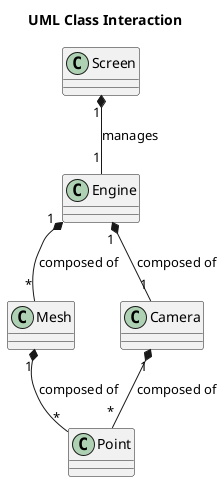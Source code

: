 @startuml ClassInteraction
title "UML Class Interaction"

Screen "1" *-- "1" Engine : manages
Engine "1" *-- "*" Mesh : composed of
Engine "1" *-- "1" Camera : composed of
Camera "1" *-- "*" Point : composed of
Mesh "1" *-- "*" Point : composed of

@enduml
